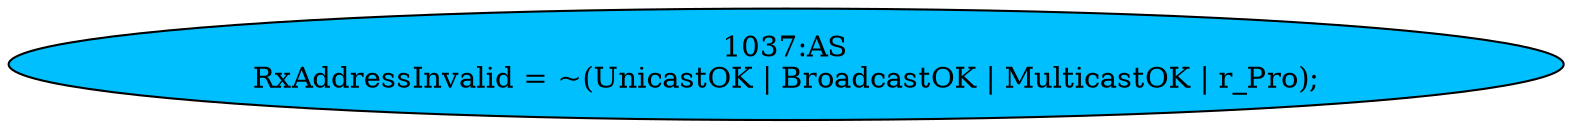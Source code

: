 strict digraph "" {
	node [label="\N"];
	"1037:AS"	 [ast="<pyverilog.vparser.ast.Assign object at 0x7fb43032c890>",
		def_var="['RxAddressInvalid']",
		fillcolor=deepskyblue,
		label="1037:AS
RxAddressInvalid = ~(UnicastOK | BroadcastOK | MulticastOK | r_Pro);",
		statements="[]",
		style=filled,
		typ=Assign,
		use_var="['UnicastOK', 'BroadcastOK', 'MulticastOK', 'r_Pro']"];
}
